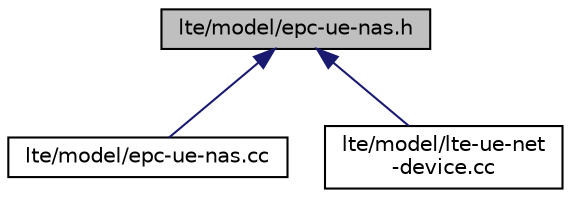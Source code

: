 digraph "lte/model/epc-ue-nas.h"
{
  edge [fontname="Helvetica",fontsize="10",labelfontname="Helvetica",labelfontsize="10"];
  node [fontname="Helvetica",fontsize="10",shape=record];
  Node1 [label="lte/model/epc-ue-nas.h",height=0.2,width=0.4,color="black", fillcolor="grey75", style="filled", fontcolor="black"];
  Node1 -> Node2 [dir="back",color="midnightblue",fontsize="10",style="solid"];
  Node2 [label="lte/model/epc-ue-nas.cc",height=0.2,width=0.4,color="black", fillcolor="white", style="filled",URL="$d4/d61/epc-ue-nas_8cc.html"];
  Node1 -> Node3 [dir="back",color="midnightblue",fontsize="10",style="solid"];
  Node3 [label="lte/model/lte-ue-net\l-device.cc",height=0.2,width=0.4,color="black", fillcolor="white", style="filled",URL="$db/dac/lte-ue-net-device_8cc.html"];
}
